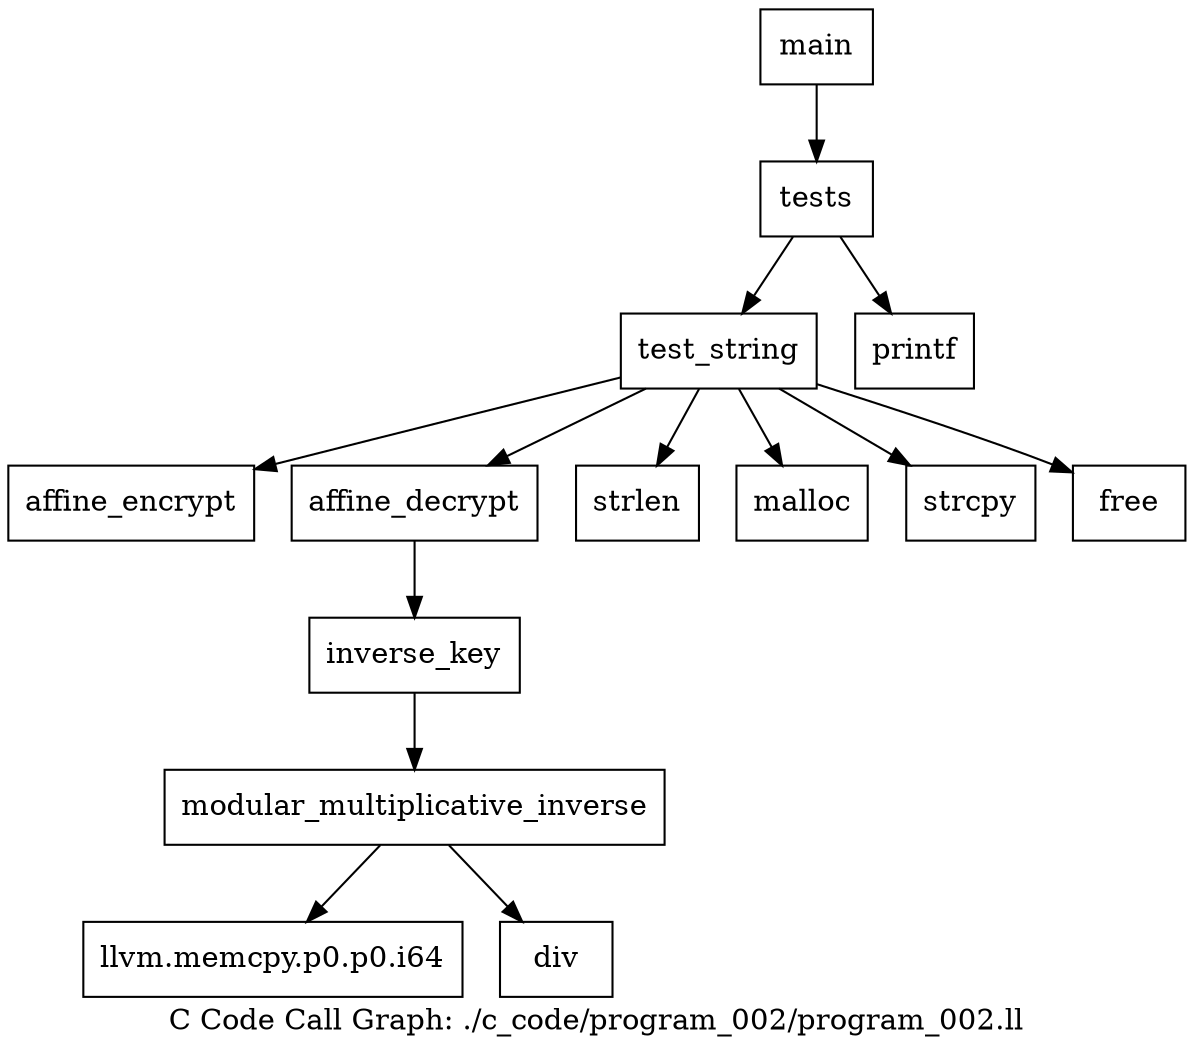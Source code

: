 digraph "C Code Call Graph: ./c_code/program_002/program_002.ll" {
	label="C Code Call Graph: ./c_code/program_002/program_002.ll";

	Node0x5616f86f7b20 [shape=record,label="{modular_multiplicative_inverse}"];
	Node0x5616f86f7b20 -> Node0x5616f86f7ba0;
	Node0x5616f86f7b20 -> Node0x5616f8712070;
	Node0x5616f86f7ba0 [shape=record,label="{llvm.memcpy.p0.p0.i64}"];
	Node0x5616f8712070 [shape=record,label="{div}"];
	Node0x5616f8712250 [shape=record,label="{inverse_key}"];
	Node0x5616f8712250 -> Node0x5616f86f7b20;
	Node0x5616f87122d0 [shape=record,label="{affine_encrypt}"];
	Node0x5616f87124a0 [shape=record,label="{affine_decrypt}"];
	Node0x5616f87124a0 -> Node0x5616f8712250;
	Node0x5616f8712550 [shape=record,label="{test_string}"];
	Node0x5616f8712550 -> Node0x5616f87125d0;
	Node0x5616f8712550 -> Node0x5616f8712680;
	Node0x5616f8712550 -> Node0x5616f8712700;
	Node0x5616f8712550 -> Node0x5616f87122d0;
	Node0x5616f8712550 -> Node0x5616f87124a0;
	Node0x5616f8712550 -> Node0x5616f87128d0;
	Node0x5616f8712680 [shape=record,label="{malloc}"];
	Node0x5616f87125d0 [shape=record,label="{strlen}"];
	Node0x5616f8712700 [shape=record,label="{strcpy}"];
	Node0x5616f87128d0 [shape=record,label="{free}"];
	Node0x5616f8712c70 [shape=record,label="{main}"];
	Node0x5616f8712c70 -> Node0x5616f8712cf0;
	Node0x5616f8712cf0 [shape=record,label="{tests}"];
	Node0x5616f8712cf0 -> Node0x5616f8712550;
	Node0x5616f8712cf0 -> Node0x5616f8712dd0;
	Node0x5616f8712dd0 [shape=record,label="{printf}"];
}

